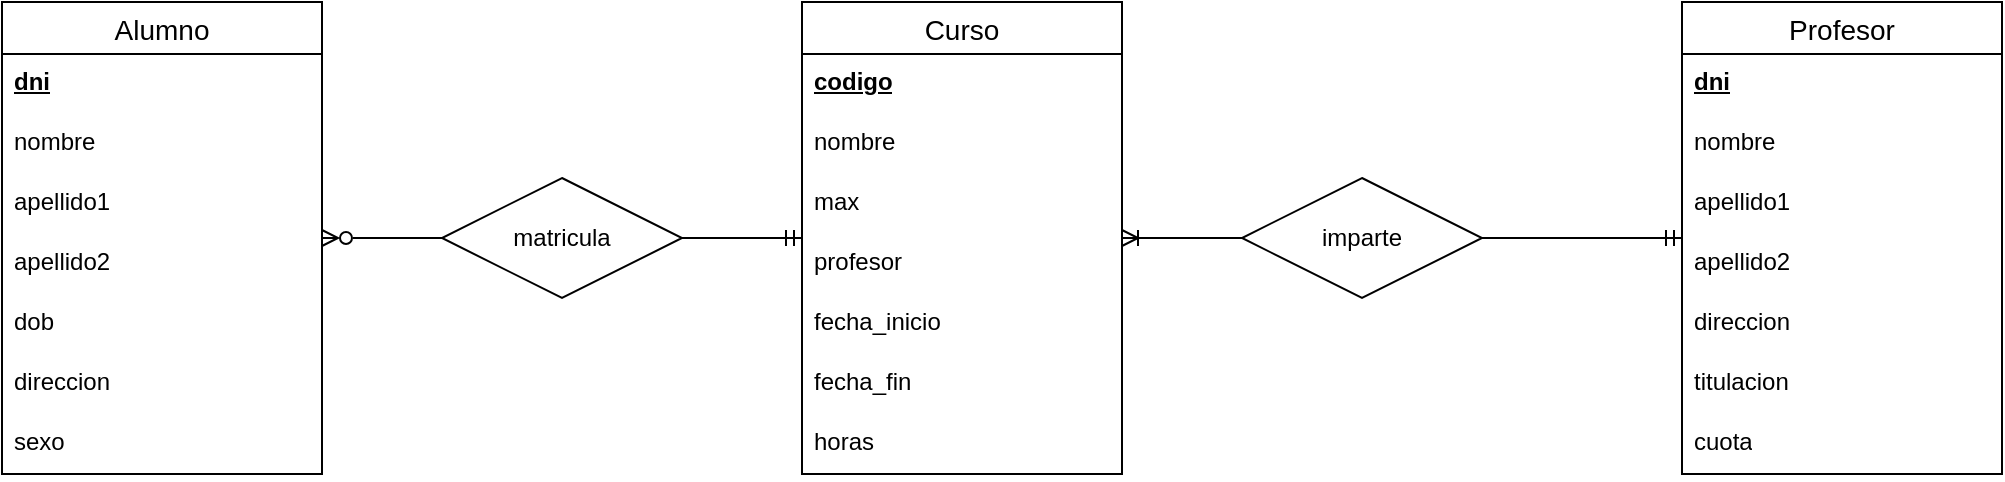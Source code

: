 <mxfile version="22.0.6" type="github">
  <diagram name="Página-1" id="9wfNdBAusaDu5hJWzp-0">
    <mxGraphModel dx="1434" dy="768" grid="1" gridSize="10" guides="1" tooltips="1" connect="1" arrows="1" fold="1" page="1" pageScale="1" pageWidth="827" pageHeight="1169" math="0" shadow="0">
      <root>
        <mxCell id="0" />
        <mxCell id="1" parent="0" />
        <mxCell id="74h9boxbmMrVRD85Y7Q8-1" value="Alumno" style="swimlane;fontStyle=0;childLayout=stackLayout;horizontal=1;startSize=26;horizontalStack=0;resizeParent=1;resizeParentMax=0;resizeLast=0;collapsible=1;marginBottom=0;align=center;fontSize=14;" vertex="1" parent="1">
          <mxGeometry x="40" y="183" width="160" height="236" as="geometry" />
        </mxCell>
        <mxCell id="74h9boxbmMrVRD85Y7Q8-2" value="&lt;b&gt;&lt;u&gt;dni&lt;/u&gt;&lt;/b&gt;" style="text;strokeColor=none;fillColor=none;spacingLeft=4;spacingRight=4;overflow=hidden;rotatable=0;points=[[0,0.5],[1,0.5]];portConstraint=eastwest;fontSize=12;whiteSpace=wrap;html=1;" vertex="1" parent="74h9boxbmMrVRD85Y7Q8-1">
          <mxGeometry y="26" width="160" height="30" as="geometry" />
        </mxCell>
        <mxCell id="74h9boxbmMrVRD85Y7Q8-3" value="nombre" style="text;strokeColor=none;fillColor=none;spacingLeft=4;spacingRight=4;overflow=hidden;rotatable=0;points=[[0,0.5],[1,0.5]];portConstraint=eastwest;fontSize=12;whiteSpace=wrap;html=1;" vertex="1" parent="74h9boxbmMrVRD85Y7Q8-1">
          <mxGeometry y="56" width="160" height="30" as="geometry" />
        </mxCell>
        <mxCell id="74h9boxbmMrVRD85Y7Q8-5" value="apellido1" style="text;strokeColor=none;fillColor=none;spacingLeft=4;spacingRight=4;overflow=hidden;rotatable=0;points=[[0,0.5],[1,0.5]];portConstraint=eastwest;fontSize=12;whiteSpace=wrap;html=1;" vertex="1" parent="74h9boxbmMrVRD85Y7Q8-1">
          <mxGeometry y="86" width="160" height="30" as="geometry" />
        </mxCell>
        <mxCell id="74h9boxbmMrVRD85Y7Q8-28" value="apellido2" style="text;strokeColor=none;fillColor=none;spacingLeft=4;spacingRight=4;overflow=hidden;rotatable=0;points=[[0,0.5],[1,0.5]];portConstraint=eastwest;fontSize=12;whiteSpace=wrap;html=1;" vertex="1" parent="74h9boxbmMrVRD85Y7Q8-1">
          <mxGeometry y="116" width="160" height="30" as="geometry" />
        </mxCell>
        <mxCell id="74h9boxbmMrVRD85Y7Q8-4" value="dob" style="text;strokeColor=none;fillColor=none;spacingLeft=4;spacingRight=4;overflow=hidden;rotatable=0;points=[[0,0.5],[1,0.5]];portConstraint=eastwest;fontSize=12;whiteSpace=wrap;html=1;" vertex="1" parent="74h9boxbmMrVRD85Y7Q8-1">
          <mxGeometry y="146" width="160" height="30" as="geometry" />
        </mxCell>
        <mxCell id="74h9boxbmMrVRD85Y7Q8-6" value="direccion" style="text;strokeColor=none;fillColor=none;spacingLeft=4;spacingRight=4;overflow=hidden;rotatable=0;points=[[0,0.5],[1,0.5]];portConstraint=eastwest;fontSize=12;whiteSpace=wrap;html=1;" vertex="1" parent="74h9boxbmMrVRD85Y7Q8-1">
          <mxGeometry y="176" width="160" height="30" as="geometry" />
        </mxCell>
        <mxCell id="74h9boxbmMrVRD85Y7Q8-7" value="sexo" style="text;strokeColor=none;fillColor=none;spacingLeft=4;spacingRight=4;overflow=hidden;rotatable=0;points=[[0,0.5],[1,0.5]];portConstraint=eastwest;fontSize=12;whiteSpace=wrap;html=1;" vertex="1" parent="74h9boxbmMrVRD85Y7Q8-1">
          <mxGeometry y="206" width="160" height="30" as="geometry" />
        </mxCell>
        <mxCell id="74h9boxbmMrVRD85Y7Q8-8" value="Curso" style="swimlane;fontStyle=0;childLayout=stackLayout;horizontal=1;startSize=26;horizontalStack=0;resizeParent=1;resizeParentMax=0;resizeLast=0;collapsible=1;marginBottom=0;align=center;fontSize=14;" vertex="1" parent="1">
          <mxGeometry x="440" y="183" width="160" height="236" as="geometry" />
        </mxCell>
        <mxCell id="74h9boxbmMrVRD85Y7Q8-9" value="&lt;b&gt;&lt;u&gt;codigo&lt;/u&gt;&lt;/b&gt;" style="text;strokeColor=none;fillColor=none;spacingLeft=4;spacingRight=4;overflow=hidden;rotatable=0;points=[[0,0.5],[1,0.5]];portConstraint=eastwest;fontSize=12;whiteSpace=wrap;html=1;" vertex="1" parent="74h9boxbmMrVRD85Y7Q8-8">
          <mxGeometry y="26" width="160" height="30" as="geometry" />
        </mxCell>
        <mxCell id="74h9boxbmMrVRD85Y7Q8-10" value="nombre" style="text;strokeColor=none;fillColor=none;spacingLeft=4;spacingRight=4;overflow=hidden;rotatable=0;points=[[0,0.5],[1,0.5]];portConstraint=eastwest;fontSize=12;whiteSpace=wrap;html=1;" vertex="1" parent="74h9boxbmMrVRD85Y7Q8-8">
          <mxGeometry y="56" width="160" height="30" as="geometry" />
        </mxCell>
        <mxCell id="74h9boxbmMrVRD85Y7Q8-12" value="max" style="text;strokeColor=none;fillColor=none;spacingLeft=4;spacingRight=4;overflow=hidden;rotatable=0;points=[[0,0.5],[1,0.5]];portConstraint=eastwest;fontSize=12;whiteSpace=wrap;html=1;" vertex="1" parent="74h9boxbmMrVRD85Y7Q8-8">
          <mxGeometry y="86" width="160" height="30" as="geometry" />
        </mxCell>
        <mxCell id="74h9boxbmMrVRD85Y7Q8-11" value="profesor" style="text;strokeColor=none;fillColor=none;spacingLeft=4;spacingRight=4;overflow=hidden;rotatable=0;points=[[0,0.5],[1,0.5]];portConstraint=eastwest;fontSize=12;whiteSpace=wrap;html=1;" vertex="1" parent="74h9boxbmMrVRD85Y7Q8-8">
          <mxGeometry y="116" width="160" height="30" as="geometry" />
        </mxCell>
        <mxCell id="74h9boxbmMrVRD85Y7Q8-13" value="fecha_inicio" style="text;strokeColor=none;fillColor=none;spacingLeft=4;spacingRight=4;overflow=hidden;rotatable=0;points=[[0,0.5],[1,0.5]];portConstraint=eastwest;fontSize=12;whiteSpace=wrap;html=1;" vertex="1" parent="74h9boxbmMrVRD85Y7Q8-8">
          <mxGeometry y="146" width="160" height="30" as="geometry" />
        </mxCell>
        <mxCell id="74h9boxbmMrVRD85Y7Q8-14" value="fecha_fin" style="text;strokeColor=none;fillColor=none;spacingLeft=4;spacingRight=4;overflow=hidden;rotatable=0;points=[[0,0.5],[1,0.5]];portConstraint=eastwest;fontSize=12;whiteSpace=wrap;html=1;" vertex="1" parent="74h9boxbmMrVRD85Y7Q8-8">
          <mxGeometry y="176" width="160" height="30" as="geometry" />
        </mxCell>
        <mxCell id="74h9boxbmMrVRD85Y7Q8-15" value="horas" style="text;strokeColor=none;fillColor=none;spacingLeft=4;spacingRight=4;overflow=hidden;rotatable=0;points=[[0,0.5],[1,0.5]];portConstraint=eastwest;fontSize=12;whiteSpace=wrap;html=1;" vertex="1" parent="74h9boxbmMrVRD85Y7Q8-8">
          <mxGeometry y="206" width="160" height="30" as="geometry" />
        </mxCell>
        <mxCell id="74h9boxbmMrVRD85Y7Q8-16" value="Profesor" style="swimlane;fontStyle=0;childLayout=stackLayout;horizontal=1;startSize=26;horizontalStack=0;resizeParent=1;resizeParentMax=0;resizeLast=0;collapsible=1;marginBottom=0;align=center;fontSize=14;" vertex="1" parent="1">
          <mxGeometry x="880" y="183" width="160" height="236" as="geometry" />
        </mxCell>
        <mxCell id="74h9boxbmMrVRD85Y7Q8-17" value="&lt;u&gt;&lt;b&gt;dni&lt;/b&gt;&lt;/u&gt;" style="text;strokeColor=none;fillColor=none;spacingLeft=4;spacingRight=4;overflow=hidden;rotatable=0;points=[[0,0.5],[1,0.5]];portConstraint=eastwest;fontSize=12;whiteSpace=wrap;html=1;" vertex="1" parent="74h9boxbmMrVRD85Y7Q8-16">
          <mxGeometry y="26" width="160" height="30" as="geometry" />
        </mxCell>
        <mxCell id="74h9boxbmMrVRD85Y7Q8-18" value="nombre" style="text;strokeColor=none;fillColor=none;spacingLeft=4;spacingRight=4;overflow=hidden;rotatable=0;points=[[0,0.5],[1,0.5]];portConstraint=eastwest;fontSize=12;whiteSpace=wrap;html=1;" vertex="1" parent="74h9boxbmMrVRD85Y7Q8-16">
          <mxGeometry y="56" width="160" height="30" as="geometry" />
        </mxCell>
        <mxCell id="74h9boxbmMrVRD85Y7Q8-29" value="apellido1" style="text;strokeColor=none;fillColor=none;spacingLeft=4;spacingRight=4;overflow=hidden;rotatable=0;points=[[0,0.5],[1,0.5]];portConstraint=eastwest;fontSize=12;whiteSpace=wrap;html=1;" vertex="1" parent="74h9boxbmMrVRD85Y7Q8-16">
          <mxGeometry y="86" width="160" height="30" as="geometry" />
        </mxCell>
        <mxCell id="74h9boxbmMrVRD85Y7Q8-30" value="apellido2" style="text;strokeColor=none;fillColor=none;spacingLeft=4;spacingRight=4;overflow=hidden;rotatable=0;points=[[0,0.5],[1,0.5]];portConstraint=eastwest;fontSize=12;whiteSpace=wrap;html=1;" vertex="1" parent="74h9boxbmMrVRD85Y7Q8-16">
          <mxGeometry y="116" width="160" height="30" as="geometry" />
        </mxCell>
        <mxCell id="74h9boxbmMrVRD85Y7Q8-19" value="direccion" style="text;strokeColor=none;fillColor=none;spacingLeft=4;spacingRight=4;overflow=hidden;rotatable=0;points=[[0,0.5],[1,0.5]];portConstraint=eastwest;fontSize=12;whiteSpace=wrap;html=1;" vertex="1" parent="74h9boxbmMrVRD85Y7Q8-16">
          <mxGeometry y="146" width="160" height="30" as="geometry" />
        </mxCell>
        <mxCell id="74h9boxbmMrVRD85Y7Q8-20" value="titulacion" style="text;strokeColor=none;fillColor=none;spacingLeft=4;spacingRight=4;overflow=hidden;rotatable=0;points=[[0,0.5],[1,0.5]];portConstraint=eastwest;fontSize=12;whiteSpace=wrap;html=1;" vertex="1" parent="74h9boxbmMrVRD85Y7Q8-16">
          <mxGeometry y="176" width="160" height="30" as="geometry" />
        </mxCell>
        <mxCell id="74h9boxbmMrVRD85Y7Q8-21" value="cuota" style="text;strokeColor=none;fillColor=none;spacingLeft=4;spacingRight=4;overflow=hidden;rotatable=0;points=[[0,0.5],[1,0.5]];portConstraint=eastwest;fontSize=12;whiteSpace=wrap;html=1;" vertex="1" parent="74h9boxbmMrVRD85Y7Q8-16">
          <mxGeometry y="206" width="160" height="30" as="geometry" />
        </mxCell>
        <mxCell id="74h9boxbmMrVRD85Y7Q8-23" style="edgeStyle=orthogonalEdgeStyle;rounded=0;orthogonalLoop=1;jettySize=auto;html=1;endArrow=ERzeroToMany;endFill=0;" edge="1" parent="1" source="74h9boxbmMrVRD85Y7Q8-22" target="74h9boxbmMrVRD85Y7Q8-1">
          <mxGeometry relative="1" as="geometry" />
        </mxCell>
        <mxCell id="74h9boxbmMrVRD85Y7Q8-24" style="edgeStyle=orthogonalEdgeStyle;rounded=0;orthogonalLoop=1;jettySize=auto;html=1;endArrow=ERmandOne;endFill=0;" edge="1" parent="1" source="74h9boxbmMrVRD85Y7Q8-22" target="74h9boxbmMrVRD85Y7Q8-8">
          <mxGeometry relative="1" as="geometry" />
        </mxCell>
        <mxCell id="74h9boxbmMrVRD85Y7Q8-22" value="matricula" style="shape=rhombus;perimeter=rhombusPerimeter;whiteSpace=wrap;html=1;align=center;" vertex="1" parent="1">
          <mxGeometry x="260" y="271" width="120" height="60" as="geometry" />
        </mxCell>
        <mxCell id="74h9boxbmMrVRD85Y7Q8-26" style="edgeStyle=orthogonalEdgeStyle;rounded=0;orthogonalLoop=1;jettySize=auto;html=1;endArrow=ERoneToMany;endFill=0;" edge="1" parent="1" source="74h9boxbmMrVRD85Y7Q8-25" target="74h9boxbmMrVRD85Y7Q8-8">
          <mxGeometry relative="1" as="geometry" />
        </mxCell>
        <mxCell id="74h9boxbmMrVRD85Y7Q8-27" style="edgeStyle=orthogonalEdgeStyle;rounded=0;orthogonalLoop=1;jettySize=auto;html=1;endArrow=ERmandOne;endFill=0;" edge="1" parent="1" source="74h9boxbmMrVRD85Y7Q8-25" target="74h9boxbmMrVRD85Y7Q8-16">
          <mxGeometry relative="1" as="geometry" />
        </mxCell>
        <mxCell id="74h9boxbmMrVRD85Y7Q8-25" value="imparte" style="shape=rhombus;perimeter=rhombusPerimeter;whiteSpace=wrap;html=1;align=center;" vertex="1" parent="1">
          <mxGeometry x="660" y="271" width="120" height="60" as="geometry" />
        </mxCell>
      </root>
    </mxGraphModel>
  </diagram>
</mxfile>
